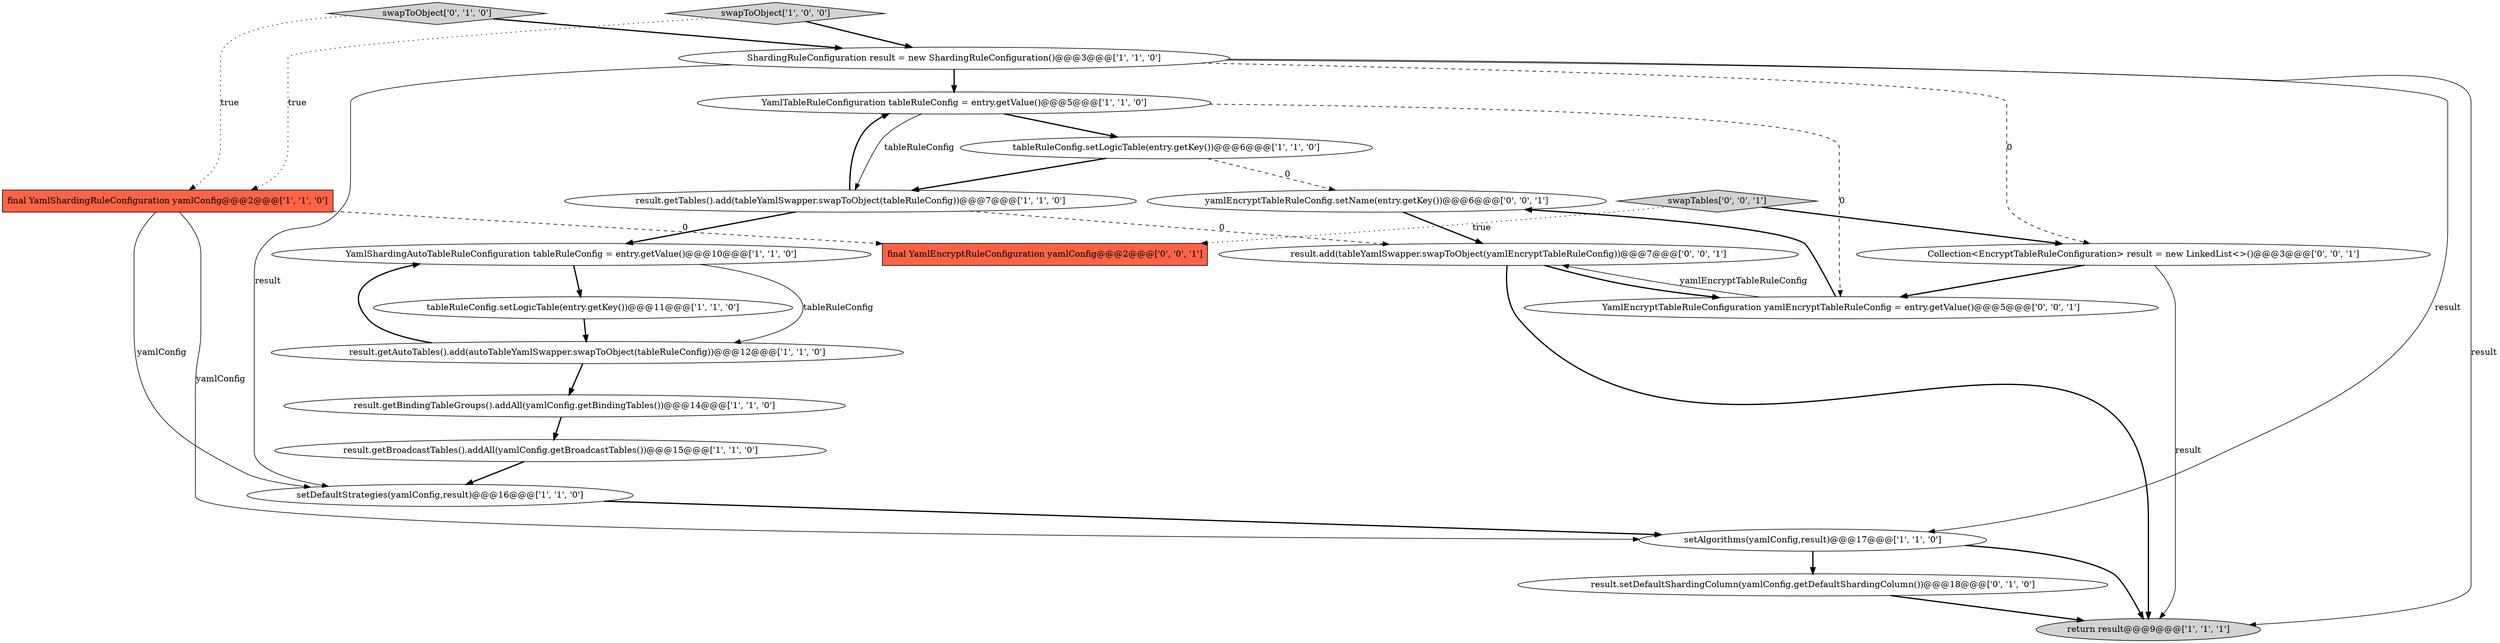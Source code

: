digraph {
17 [style = filled, label = "yamlEncryptTableRuleConfig.setName(entry.getKey())@@@6@@@['0', '0', '1']", fillcolor = white, shape = ellipse image = "AAA0AAABBB3BBB"];
6 [style = filled, label = "return result@@@9@@@['1', '1', '1']", fillcolor = lightgray, shape = ellipse image = "AAA0AAABBB1BBB"];
0 [style = filled, label = "final YamlShardingRuleConfiguration yamlConfig@@@2@@@['1', '1', '0']", fillcolor = tomato, shape = box image = "AAA0AAABBB1BBB"];
15 [style = filled, label = "swapToObject['0', '1', '0']", fillcolor = lightgray, shape = diamond image = "AAA0AAABBB2BBB"];
4 [style = filled, label = "result.getBindingTableGroups().addAll(yamlConfig.getBindingTables())@@@14@@@['1', '1', '0']", fillcolor = white, shape = ellipse image = "AAA0AAABBB1BBB"];
2 [style = filled, label = "ShardingRuleConfiguration result = new ShardingRuleConfiguration()@@@3@@@['1', '1', '0']", fillcolor = white, shape = ellipse image = "AAA0AAABBB1BBB"];
13 [style = filled, label = "swapToObject['1', '0', '0']", fillcolor = lightgray, shape = diamond image = "AAA0AAABBB1BBB"];
14 [style = filled, label = "result.setDefaultShardingColumn(yamlConfig.getDefaultShardingColumn())@@@18@@@['0', '1', '0']", fillcolor = white, shape = ellipse image = "AAA1AAABBB2BBB"];
21 [style = filled, label = "result.add(tableYamlSwapper.swapToObject(yamlEncryptTableRuleConfig))@@@7@@@['0', '0', '1']", fillcolor = white, shape = ellipse image = "AAA0AAABBB3BBB"];
3 [style = filled, label = "YamlShardingAutoTableRuleConfiguration tableRuleConfig = entry.getValue()@@@10@@@['1', '1', '0']", fillcolor = white, shape = ellipse image = "AAA0AAABBB1BBB"];
7 [style = filled, label = "result.getAutoTables().add(autoTableYamlSwapper.swapToObject(tableRuleConfig))@@@12@@@['1', '1', '0']", fillcolor = white, shape = ellipse image = "AAA0AAABBB1BBB"];
9 [style = filled, label = "setDefaultStrategies(yamlConfig,result)@@@16@@@['1', '1', '0']", fillcolor = white, shape = ellipse image = "AAA0AAABBB1BBB"];
12 [style = filled, label = "YamlTableRuleConfiguration tableRuleConfig = entry.getValue()@@@5@@@['1', '1', '0']", fillcolor = white, shape = ellipse image = "AAA0AAABBB1BBB"];
20 [style = filled, label = "final YamlEncryptRuleConfiguration yamlConfig@@@2@@@['0', '0', '1']", fillcolor = tomato, shape = box image = "AAA0AAABBB3BBB"];
18 [style = filled, label = "swapTables['0', '0', '1']", fillcolor = lightgray, shape = diamond image = "AAA0AAABBB3BBB"];
16 [style = filled, label = "Collection<EncryptTableRuleConfiguration> result = new LinkedList<>()@@@3@@@['0', '0', '1']", fillcolor = white, shape = ellipse image = "AAA0AAABBB3BBB"];
19 [style = filled, label = "YamlEncryptTableRuleConfiguration yamlEncryptTableRuleConfig = entry.getValue()@@@5@@@['0', '0', '1']", fillcolor = white, shape = ellipse image = "AAA0AAABBB3BBB"];
10 [style = filled, label = "tableRuleConfig.setLogicTable(entry.getKey())@@@6@@@['1', '1', '0']", fillcolor = white, shape = ellipse image = "AAA0AAABBB1BBB"];
5 [style = filled, label = "setAlgorithms(yamlConfig,result)@@@17@@@['1', '1', '0']", fillcolor = white, shape = ellipse image = "AAA0AAABBB1BBB"];
11 [style = filled, label = "tableRuleConfig.setLogicTable(entry.getKey())@@@11@@@['1', '1', '0']", fillcolor = white, shape = ellipse image = "AAA0AAABBB1BBB"];
8 [style = filled, label = "result.getBroadcastTables().addAll(yamlConfig.getBroadcastTables())@@@15@@@['1', '1', '0']", fillcolor = white, shape = ellipse image = "AAA0AAABBB1BBB"];
1 [style = filled, label = "result.getTables().add(tableYamlSwapper.swapToObject(tableRuleConfig))@@@7@@@['1', '1', '0']", fillcolor = white, shape = ellipse image = "AAA0AAABBB1BBB"];
5->14 [style = bold, label=""];
18->20 [style = dotted, label="true"];
3->11 [style = bold, label=""];
8->9 [style = bold, label=""];
0->9 [style = solid, label="yamlConfig"];
16->6 [style = solid, label="result"];
17->21 [style = bold, label=""];
1->12 [style = bold, label=""];
16->19 [style = bold, label=""];
10->17 [style = dashed, label="0"];
0->5 [style = solid, label="yamlConfig"];
12->1 [style = solid, label="tableRuleConfig"];
1->21 [style = dashed, label="0"];
4->8 [style = bold, label=""];
0->20 [style = dashed, label="0"];
15->2 [style = bold, label=""];
11->7 [style = bold, label=""];
7->3 [style = bold, label=""];
10->1 [style = bold, label=""];
12->10 [style = bold, label=""];
15->0 [style = dotted, label="true"];
2->16 [style = dashed, label="0"];
2->5 [style = solid, label="result"];
1->3 [style = bold, label=""];
21->19 [style = bold, label=""];
12->19 [style = dashed, label="0"];
7->4 [style = bold, label=""];
19->17 [style = bold, label=""];
13->0 [style = dotted, label="true"];
18->16 [style = bold, label=""];
14->6 [style = bold, label=""];
13->2 [style = bold, label=""];
2->9 [style = solid, label="result"];
5->6 [style = bold, label=""];
9->5 [style = bold, label=""];
21->6 [style = bold, label=""];
2->6 [style = solid, label="result"];
3->7 [style = solid, label="tableRuleConfig"];
2->12 [style = bold, label=""];
19->21 [style = solid, label="yamlEncryptTableRuleConfig"];
}
